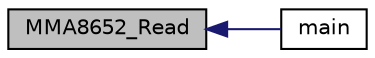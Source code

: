 digraph "MMA8652_Read"
{
  edge [fontname="Helvetica",fontsize="10",labelfontname="Helvetica",labelfontsize="10"];
  node [fontname="Helvetica",fontsize="10",shape=record];
  rankdir="LR";
  Node144 [label="MMA8652_Read",height=0.2,width=0.4,color="black", fillcolor="grey75", style="filled", fontcolor="black"];
  Node144 -> Node145 [dir="back",color="midnightblue",fontsize="10",style="solid",fontname="Helvetica"];
  Node145 [label="main",height=0.2,width=0.4,color="black", fillcolor="white", style="filled",URL="$main__agm04__freertos__two__tasks_8c.html#a840291bc02cba5474a4cb46a9b9566fe",tooltip="This is a FreeRTOS (dual task) implementation of the NXP sensor fusion demo build. "];
}
